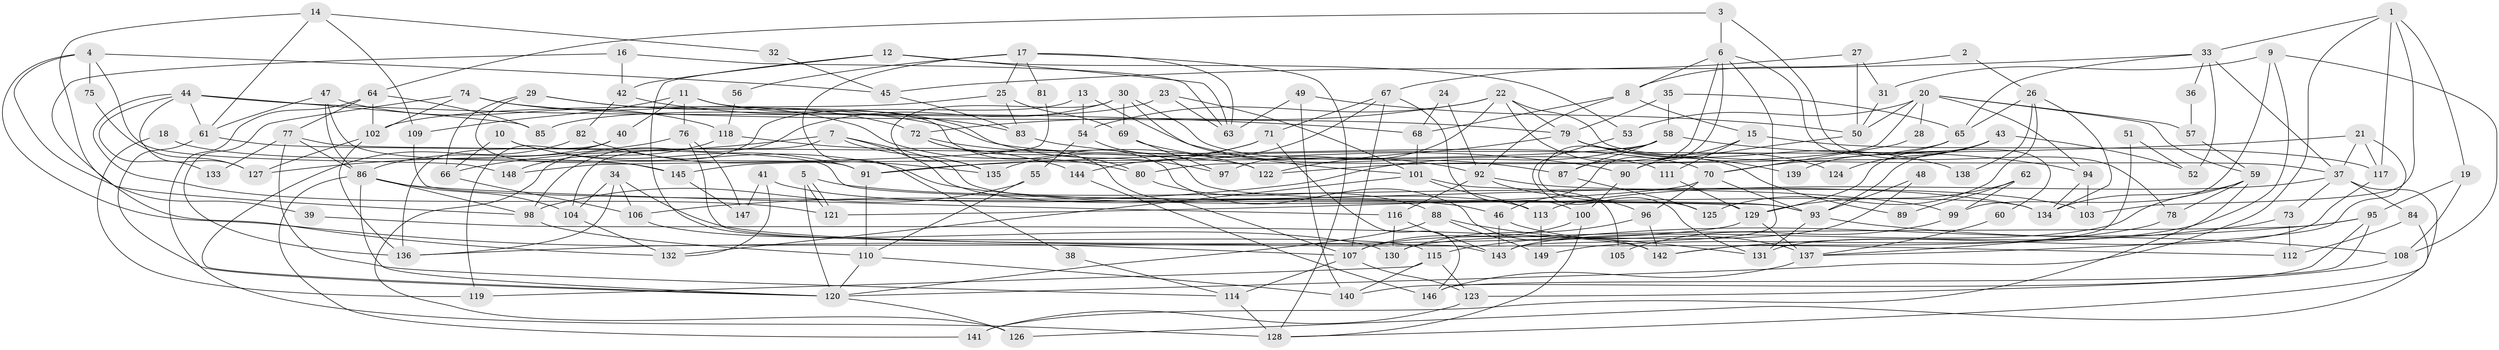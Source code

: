 // Generated by graph-tools (version 1.1) at 2025/14/03/09/25 04:14:56]
// undirected, 149 vertices, 298 edges
graph export_dot {
graph [start="1"]
  node [color=gray90,style=filled];
  1;
  2;
  3;
  4;
  5;
  6;
  7;
  8;
  9;
  10;
  11;
  12;
  13;
  14;
  15;
  16;
  17;
  18;
  19;
  20;
  21;
  22;
  23;
  24;
  25;
  26;
  27;
  28;
  29;
  30;
  31;
  32;
  33;
  34;
  35;
  36;
  37;
  38;
  39;
  40;
  41;
  42;
  43;
  44;
  45;
  46;
  47;
  48;
  49;
  50;
  51;
  52;
  53;
  54;
  55;
  56;
  57;
  58;
  59;
  60;
  61;
  62;
  63;
  64;
  65;
  66;
  67;
  68;
  69;
  70;
  71;
  72;
  73;
  74;
  75;
  76;
  77;
  78;
  79;
  80;
  81;
  82;
  83;
  84;
  85;
  86;
  87;
  88;
  89;
  90;
  91;
  92;
  93;
  94;
  95;
  96;
  97;
  98;
  99;
  100;
  101;
  102;
  103;
  104;
  105;
  106;
  107;
  108;
  109;
  110;
  111;
  112;
  113;
  114;
  115;
  116;
  117;
  118;
  119;
  120;
  121;
  122;
  123;
  124;
  125;
  126;
  127;
  128;
  129;
  130;
  131;
  132;
  133;
  134;
  135;
  136;
  137;
  138;
  139;
  140;
  141;
  142;
  143;
  144;
  145;
  146;
  147;
  148;
  149;
  1 -- 103;
  1 -- 120;
  1 -- 19;
  1 -- 33;
  1 -- 117;
  2 -- 8;
  2 -- 26;
  3 -- 6;
  3 -- 78;
  3 -- 64;
  4 -- 107;
  4 -- 45;
  4 -- 39;
  4 -- 75;
  4 -- 148;
  5 -- 121;
  5 -- 121;
  5 -- 120;
  5 -- 99;
  6 -- 87;
  6 -- 46;
  6 -- 8;
  6 -- 60;
  6 -- 143;
  7 -- 134;
  7 -- 104;
  7 -- 66;
  7 -- 113;
  7 -- 135;
  8 -- 15;
  8 -- 68;
  8 -- 92;
  9 -- 108;
  9 -- 31;
  9 -- 99;
  9 -- 149;
  10 -- 91;
  10 -- 66;
  10 -- 134;
  11 -- 40;
  11 -- 109;
  11 -- 76;
  11 -- 97;
  11 -- 142;
  12 -- 53;
  12 -- 63;
  12 -- 42;
  12 -- 115;
  13 -- 54;
  13 -- 126;
  13 -- 87;
  14 -- 61;
  14 -- 98;
  14 -- 32;
  14 -- 109;
  15 -- 90;
  15 -- 111;
  15 -- 117;
  16 -- 63;
  16 -- 132;
  16 -- 42;
  17 -- 128;
  17 -- 25;
  17 -- 38;
  17 -- 56;
  17 -- 63;
  17 -- 81;
  18 -- 145;
  18 -- 119;
  19 -- 95;
  19 -- 108;
  20 -- 94;
  20 -- 50;
  20 -- 28;
  20 -- 53;
  20 -- 57;
  20 -- 59;
  20 -- 80;
  21 -- 117;
  21 -- 91;
  21 -- 37;
  21 -- 137;
  22 -- 72;
  22 -- 37;
  22 -- 54;
  22 -- 79;
  22 -- 89;
  22 -- 97;
  23 -- 85;
  23 -- 101;
  23 -- 63;
  24 -- 68;
  24 -- 92;
  25 -- 102;
  25 -- 69;
  25 -- 83;
  26 -- 134;
  26 -- 125;
  26 -- 65;
  26 -- 138;
  27 -- 67;
  27 -- 50;
  27 -- 31;
  28 -- 70;
  29 -- 70;
  29 -- 72;
  29 -- 66;
  29 -- 145;
  30 -- 135;
  30 -- 69;
  30 -- 98;
  30 -- 101;
  30 -- 111;
  31 -- 50;
  32 -- 45;
  33 -- 37;
  33 -- 36;
  33 -- 45;
  33 -- 52;
  33 -- 65;
  34 -- 104;
  34 -- 106;
  34 -- 112;
  34 -- 136;
  35 -- 79;
  35 -- 65;
  35 -- 58;
  36 -- 57;
  37 -- 84;
  37 -- 73;
  37 -- 113;
  37 -- 126;
  38 -- 114;
  39 -- 142;
  40 -- 136;
  40 -- 86;
  40 -- 119;
  41 -- 46;
  41 -- 147;
  41 -- 132;
  42 -- 82;
  42 -- 83;
  43 -- 70;
  43 -- 93;
  43 -- 52;
  43 -- 124;
  43 -- 129;
  44 -- 68;
  44 -- 61;
  44 -- 85;
  44 -- 121;
  44 -- 127;
  44 -- 133;
  45 -- 83;
  46 -- 143;
  46 -- 137;
  47 -- 61;
  47 -- 86;
  47 -- 91;
  47 -- 118;
  48 -- 93;
  48 -- 107;
  49 -- 63;
  49 -- 140;
  49 -- 50;
  50 -- 90;
  51 -- 52;
  51 -- 142;
  53 -- 131;
  54 -- 55;
  54 -- 93;
  55 -- 98;
  55 -- 110;
  56 -- 118;
  57 -- 59;
  58 -- 106;
  58 -- 87;
  58 -- 94;
  58 -- 125;
  58 -- 145;
  59 -- 143;
  59 -- 78;
  59 -- 134;
  59 -- 141;
  60 -- 137;
  61 -- 122;
  61 -- 120;
  62 -- 99;
  62 -- 129;
  62 -- 89;
  64 -- 102;
  64 -- 77;
  64 -- 85;
  64 -- 128;
  65 -- 122;
  65 -- 139;
  66 -- 106;
  67 -- 100;
  67 -- 71;
  67 -- 107;
  67 -- 144;
  68 -- 101;
  69 -- 97;
  69 -- 92;
  70 -- 121;
  70 -- 93;
  70 -- 96;
  71 -- 135;
  71 -- 91;
  71 -- 146;
  72 -- 80;
  72 -- 122;
  72 -- 107;
  73 -- 142;
  73 -- 112;
  74 -- 136;
  74 -- 80;
  74 -- 79;
  74 -- 102;
  75 -- 127;
  76 -- 127;
  76 -- 143;
  76 -- 147;
  77 -- 93;
  77 -- 86;
  77 -- 114;
  77 -- 133;
  78 -- 137;
  79 -- 122;
  79 -- 124;
  79 -- 138;
  79 -- 139;
  80 -- 88;
  81 -- 148;
  82 -- 120;
  82 -- 135;
  83 -- 90;
  84 -- 112;
  84 -- 128;
  86 -- 141;
  86 -- 98;
  86 -- 104;
  86 -- 116;
  86 -- 120;
  87 -- 125;
  88 -- 149;
  88 -- 131;
  88 -- 120;
  90 -- 100;
  91 -- 110;
  92 -- 116;
  92 -- 96;
  92 -- 103;
  93 -- 108;
  93 -- 131;
  94 -- 134;
  94 -- 103;
  95 -- 130;
  95 -- 140;
  95 -- 115;
  95 -- 146;
  96 -- 130;
  96 -- 142;
  98 -- 110;
  99 -- 105;
  100 -- 107;
  100 -- 128;
  101 -- 113;
  101 -- 105;
  101 -- 132;
  102 -- 136;
  102 -- 127;
  104 -- 132;
  106 -- 130;
  107 -- 114;
  107 -- 123;
  108 -- 123;
  109 -- 129;
  110 -- 120;
  110 -- 140;
  111 -- 129;
  113 -- 149;
  114 -- 128;
  115 -- 119;
  115 -- 123;
  115 -- 140;
  116 -- 143;
  116 -- 130;
  117 -- 131;
  118 -- 144;
  118 -- 148;
  120 -- 126;
  123 -- 141;
  129 -- 137;
  129 -- 136;
  137 -- 146;
  144 -- 146;
  145 -- 147;
}
